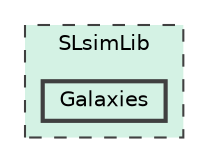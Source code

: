 digraph "SLsimLib/Galaxies"
{
 // LATEX_PDF_SIZE
  bgcolor="transparent";
  edge [fontname=Helvetica,fontsize=10,labelfontname=Helvetica,labelfontsize=10];
  node [fontname=Helvetica,fontsize=10,shape=box,height=0.2,width=0.4];
  compound=true
  subgraph clusterdir_55925bd33ed9b71a1b473542f7ae7f24 {
    graph [ bgcolor="#d4f2e4", pencolor="grey25", label="SLsimLib", fontname=Helvetica,fontsize=10 style="filled,dashed", URL="dir_55925bd33ed9b71a1b473542f7ae7f24.html",tooltip=""]
  dir_509c00d461f31c7f046152142274e13a [label="Galaxies", fillcolor="#d4f2e4", color="grey25", style="filled,bold", URL="dir_509c00d461f31c7f046152142274e13a.html",tooltip=""];
  }
}
